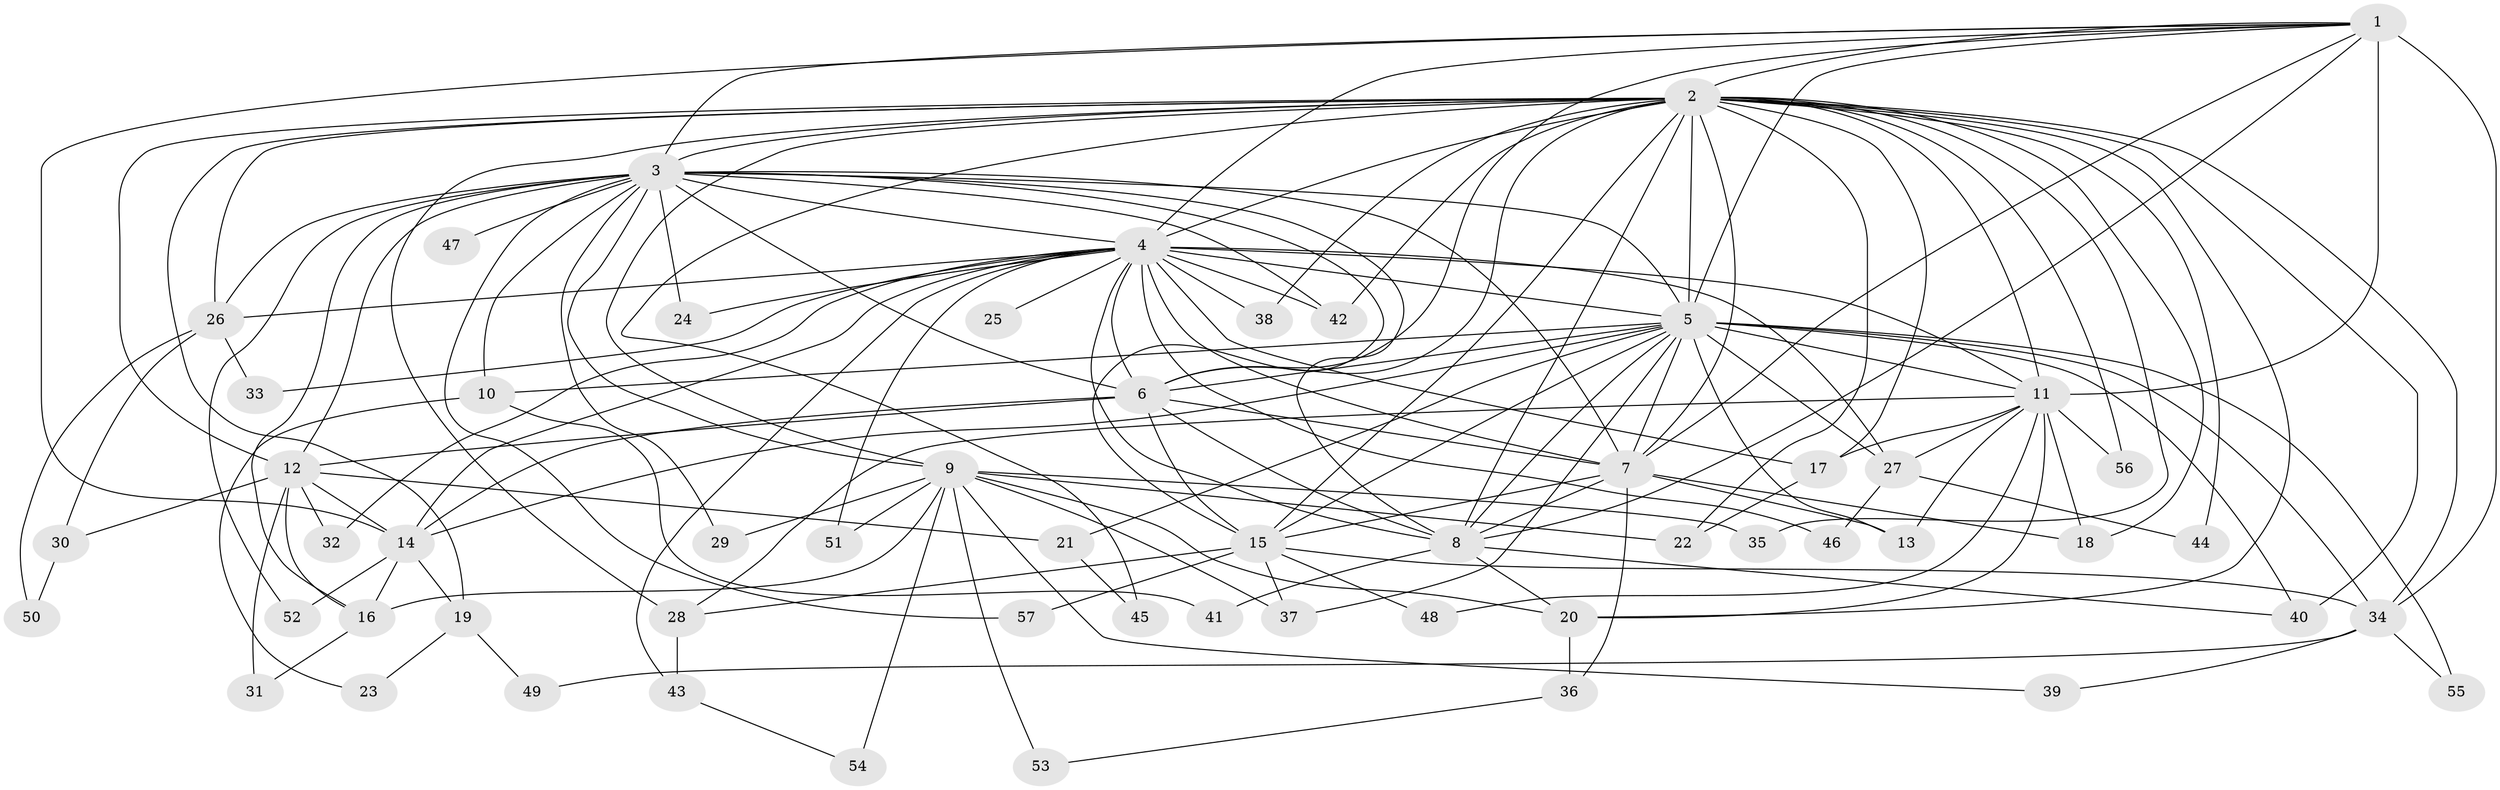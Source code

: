 // original degree distribution, {26: 0.017699115044247787, 24: 0.008849557522123894, 29: 0.008849557522123894, 25: 0.008849557522123894, 18: 0.008849557522123894, 19: 0.017699115044247787, 10: 0.008849557522123894, 13: 0.008849557522123894, 12: 0.008849557522123894, 4: 0.061946902654867256, 5: 0.04424778761061947, 8: 0.008849557522123894, 3: 0.21238938053097345, 7: 0.017699115044247787, 6: 0.017699115044247787, 2: 0.5398230088495575}
// Generated by graph-tools (version 1.1) at 2025/35/03/09/25 02:35:04]
// undirected, 57 vertices, 149 edges
graph export_dot {
graph [start="1"]
  node [color=gray90,style=filled];
  1;
  2;
  3;
  4;
  5;
  6;
  7;
  8;
  9;
  10;
  11;
  12;
  13;
  14;
  15;
  16;
  17;
  18;
  19;
  20;
  21;
  22;
  23;
  24;
  25;
  26;
  27;
  28;
  29;
  30;
  31;
  32;
  33;
  34;
  35;
  36;
  37;
  38;
  39;
  40;
  41;
  42;
  43;
  44;
  45;
  46;
  47;
  48;
  49;
  50;
  51;
  52;
  53;
  54;
  55;
  56;
  57;
  1 -- 2 [weight=2.0];
  1 -- 3 [weight=1.0];
  1 -- 4 [weight=1.0];
  1 -- 5 [weight=3.0];
  1 -- 6 [weight=2.0];
  1 -- 7 [weight=1.0];
  1 -- 8 [weight=1.0];
  1 -- 11 [weight=12.0];
  1 -- 14 [weight=1.0];
  1 -- 34 [weight=1.0];
  2 -- 3 [weight=2.0];
  2 -- 4 [weight=3.0];
  2 -- 5 [weight=4.0];
  2 -- 6 [weight=2.0];
  2 -- 7 [weight=4.0];
  2 -- 8 [weight=3.0];
  2 -- 9 [weight=1.0];
  2 -- 11 [weight=4.0];
  2 -- 12 [weight=1.0];
  2 -- 15 [weight=2.0];
  2 -- 17 [weight=1.0];
  2 -- 18 [weight=1.0];
  2 -- 19 [weight=3.0];
  2 -- 20 [weight=2.0];
  2 -- 22 [weight=2.0];
  2 -- 26 [weight=2.0];
  2 -- 28 [weight=2.0];
  2 -- 34 [weight=1.0];
  2 -- 35 [weight=1.0];
  2 -- 38 [weight=1.0];
  2 -- 40 [weight=1.0];
  2 -- 42 [weight=1.0];
  2 -- 44 [weight=1.0];
  2 -- 45 [weight=1.0];
  2 -- 56 [weight=1.0];
  3 -- 4 [weight=1.0];
  3 -- 5 [weight=3.0];
  3 -- 6 [weight=1.0];
  3 -- 7 [weight=2.0];
  3 -- 8 [weight=1.0];
  3 -- 9 [weight=1.0];
  3 -- 10 [weight=1.0];
  3 -- 12 [weight=1.0];
  3 -- 15 [weight=1.0];
  3 -- 16 [weight=1.0];
  3 -- 24 [weight=1.0];
  3 -- 26 [weight=2.0];
  3 -- 29 [weight=1.0];
  3 -- 42 [weight=1.0];
  3 -- 47 [weight=1.0];
  3 -- 52 [weight=1.0];
  3 -- 57 [weight=1.0];
  4 -- 5 [weight=3.0];
  4 -- 6 [weight=1.0];
  4 -- 7 [weight=1.0];
  4 -- 8 [weight=1.0];
  4 -- 11 [weight=2.0];
  4 -- 14 [weight=1.0];
  4 -- 17 [weight=1.0];
  4 -- 24 [weight=1.0];
  4 -- 25 [weight=1.0];
  4 -- 26 [weight=1.0];
  4 -- 27 [weight=1.0];
  4 -- 32 [weight=1.0];
  4 -- 33 [weight=1.0];
  4 -- 38 [weight=1.0];
  4 -- 42 [weight=1.0];
  4 -- 43 [weight=1.0];
  4 -- 46 [weight=1.0];
  4 -- 51 [weight=1.0];
  5 -- 6 [weight=2.0];
  5 -- 7 [weight=2.0];
  5 -- 8 [weight=3.0];
  5 -- 10 [weight=1.0];
  5 -- 11 [weight=2.0];
  5 -- 13 [weight=1.0];
  5 -- 14 [weight=1.0];
  5 -- 15 [weight=1.0];
  5 -- 21 [weight=1.0];
  5 -- 27 [weight=2.0];
  5 -- 34 [weight=1.0];
  5 -- 37 [weight=1.0];
  5 -- 40 [weight=1.0];
  5 -- 55 [weight=1.0];
  6 -- 7 [weight=7.0];
  6 -- 8 [weight=1.0];
  6 -- 12 [weight=1.0];
  6 -- 14 [weight=1.0];
  6 -- 15 [weight=1.0];
  7 -- 8 [weight=1.0];
  7 -- 13 [weight=1.0];
  7 -- 15 [weight=1.0];
  7 -- 18 [weight=1.0];
  7 -- 36 [weight=1.0];
  8 -- 20 [weight=1.0];
  8 -- 40 [weight=1.0];
  8 -- 41 [weight=1.0];
  9 -- 16 [weight=1.0];
  9 -- 20 [weight=1.0];
  9 -- 22 [weight=1.0];
  9 -- 29 [weight=1.0];
  9 -- 35 [weight=1.0];
  9 -- 37 [weight=1.0];
  9 -- 39 [weight=1.0];
  9 -- 51 [weight=1.0];
  9 -- 53 [weight=1.0];
  9 -- 54 [weight=1.0];
  10 -- 23 [weight=1.0];
  10 -- 41 [weight=1.0];
  11 -- 13 [weight=1.0];
  11 -- 17 [weight=1.0];
  11 -- 18 [weight=2.0];
  11 -- 20 [weight=1.0];
  11 -- 27 [weight=1.0];
  11 -- 28 [weight=1.0];
  11 -- 48 [weight=1.0];
  11 -- 56 [weight=1.0];
  12 -- 14 [weight=1.0];
  12 -- 16 [weight=1.0];
  12 -- 21 [weight=1.0];
  12 -- 30 [weight=1.0];
  12 -- 31 [weight=1.0];
  12 -- 32 [weight=1.0];
  14 -- 16 [weight=1.0];
  14 -- 19 [weight=1.0];
  14 -- 52 [weight=1.0];
  15 -- 28 [weight=1.0];
  15 -- 34 [weight=1.0];
  15 -- 37 [weight=2.0];
  15 -- 48 [weight=1.0];
  15 -- 57 [weight=1.0];
  16 -- 31 [weight=1.0];
  17 -- 22 [weight=1.0];
  19 -- 23 [weight=1.0];
  19 -- 49 [weight=1.0];
  20 -- 36 [weight=1.0];
  21 -- 45 [weight=1.0];
  26 -- 30 [weight=1.0];
  26 -- 33 [weight=1.0];
  26 -- 50 [weight=1.0];
  27 -- 44 [weight=1.0];
  27 -- 46 [weight=1.0];
  28 -- 43 [weight=1.0];
  30 -- 50 [weight=1.0];
  34 -- 39 [weight=1.0];
  34 -- 49 [weight=1.0];
  34 -- 55 [weight=1.0];
  36 -- 53 [weight=1.0];
  43 -- 54 [weight=1.0];
}
